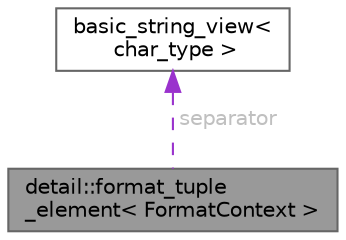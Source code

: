 digraph "detail::format_tuple_element&lt; FormatContext &gt;"
{
 // LATEX_PDF_SIZE
  bgcolor="transparent";
  edge [fontname=Helvetica,fontsize=10,labelfontname=Helvetica,labelfontsize=10];
  node [fontname=Helvetica,fontsize=10,shape=box,height=0.2,width=0.4];
  Node1 [id="Node000001",label="detail::format_tuple\l_element\< FormatContext \>",height=0.2,width=0.4,color="gray40", fillcolor="grey60", style="filled", fontcolor="black",tooltip=" "];
  Node2 -> Node1 [id="edge1_Node000001_Node000002",dir="back",color="darkorchid3",style="dashed",tooltip=" ",label=" separator",fontcolor="grey" ];
  Node2 [id="Node000002",label="basic_string_view\<\l char_type \>",height=0.2,width=0.4,color="gray40", fillcolor="white", style="filled",URL="$classbasic__string__view.html",tooltip=" "];
}
